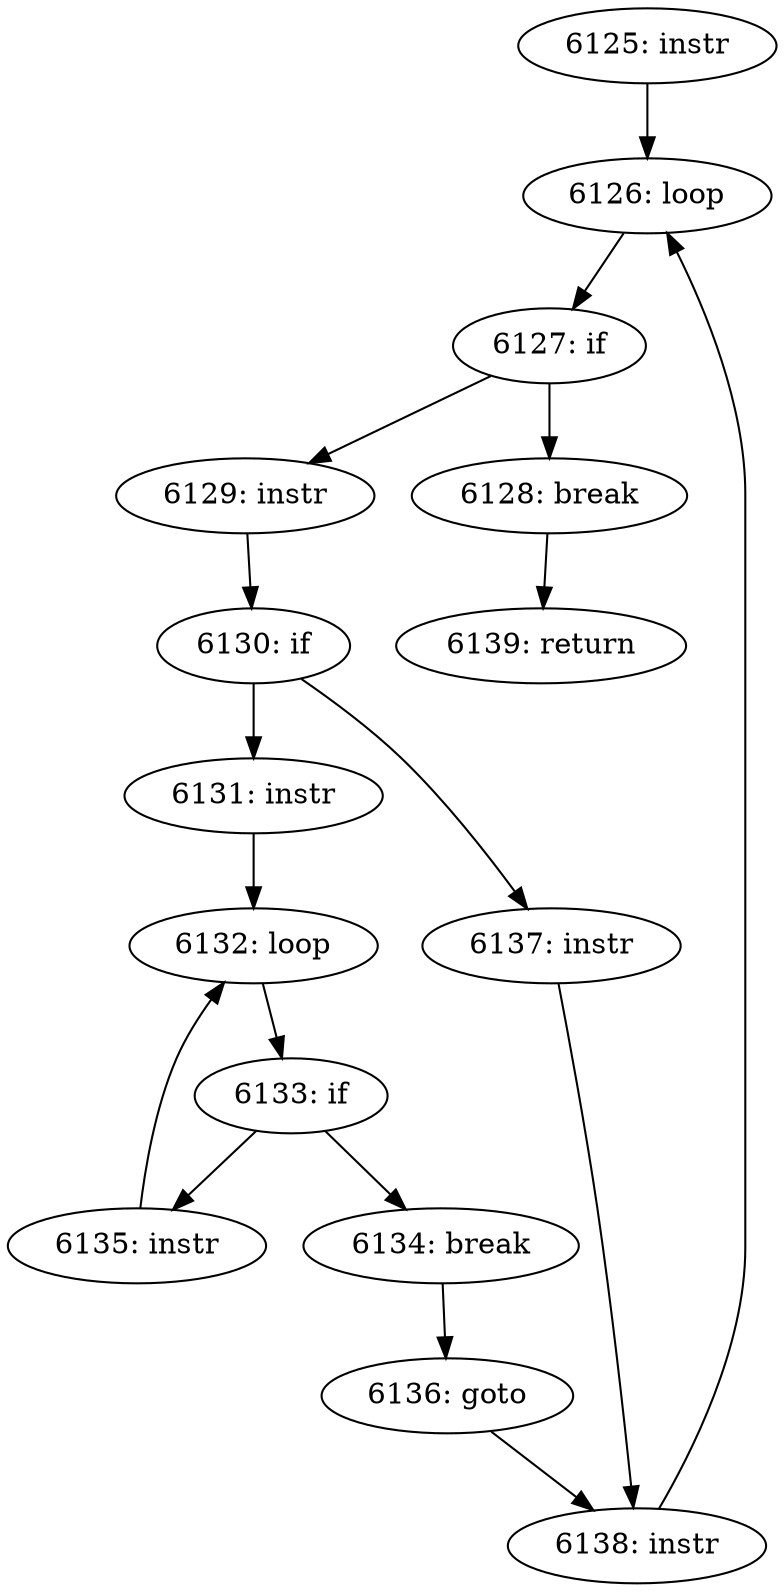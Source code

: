 digraph CFG_tcp_sack_maybe_coalesce {
6125 [label="6125: instr"]
	6125 -> 6126
6126 [label="6126: loop"]
	6126 -> 6127
6127 [label="6127: if"]
	6127 -> 6129
	6127 -> 6128
6128 [label="6128: break"]
	6128 -> 6139
6129 [label="6129: instr"]
	6129 -> 6130
6130 [label="6130: if"]
	6130 -> 6131
	6130 -> 6137
6131 [label="6131: instr"]
	6131 -> 6132
6132 [label="6132: loop"]
	6132 -> 6133
6133 [label="6133: if"]
	6133 -> 6135
	6133 -> 6134
6134 [label="6134: break"]
	6134 -> 6136
6135 [label="6135: instr"]
	6135 -> 6132
6136 [label="6136: goto"]
	6136 -> 6138
6137 [label="6137: instr"]
	6137 -> 6138
6138 [label="6138: instr"]
	6138 -> 6126
6139 [label="6139: return"]
	
}
